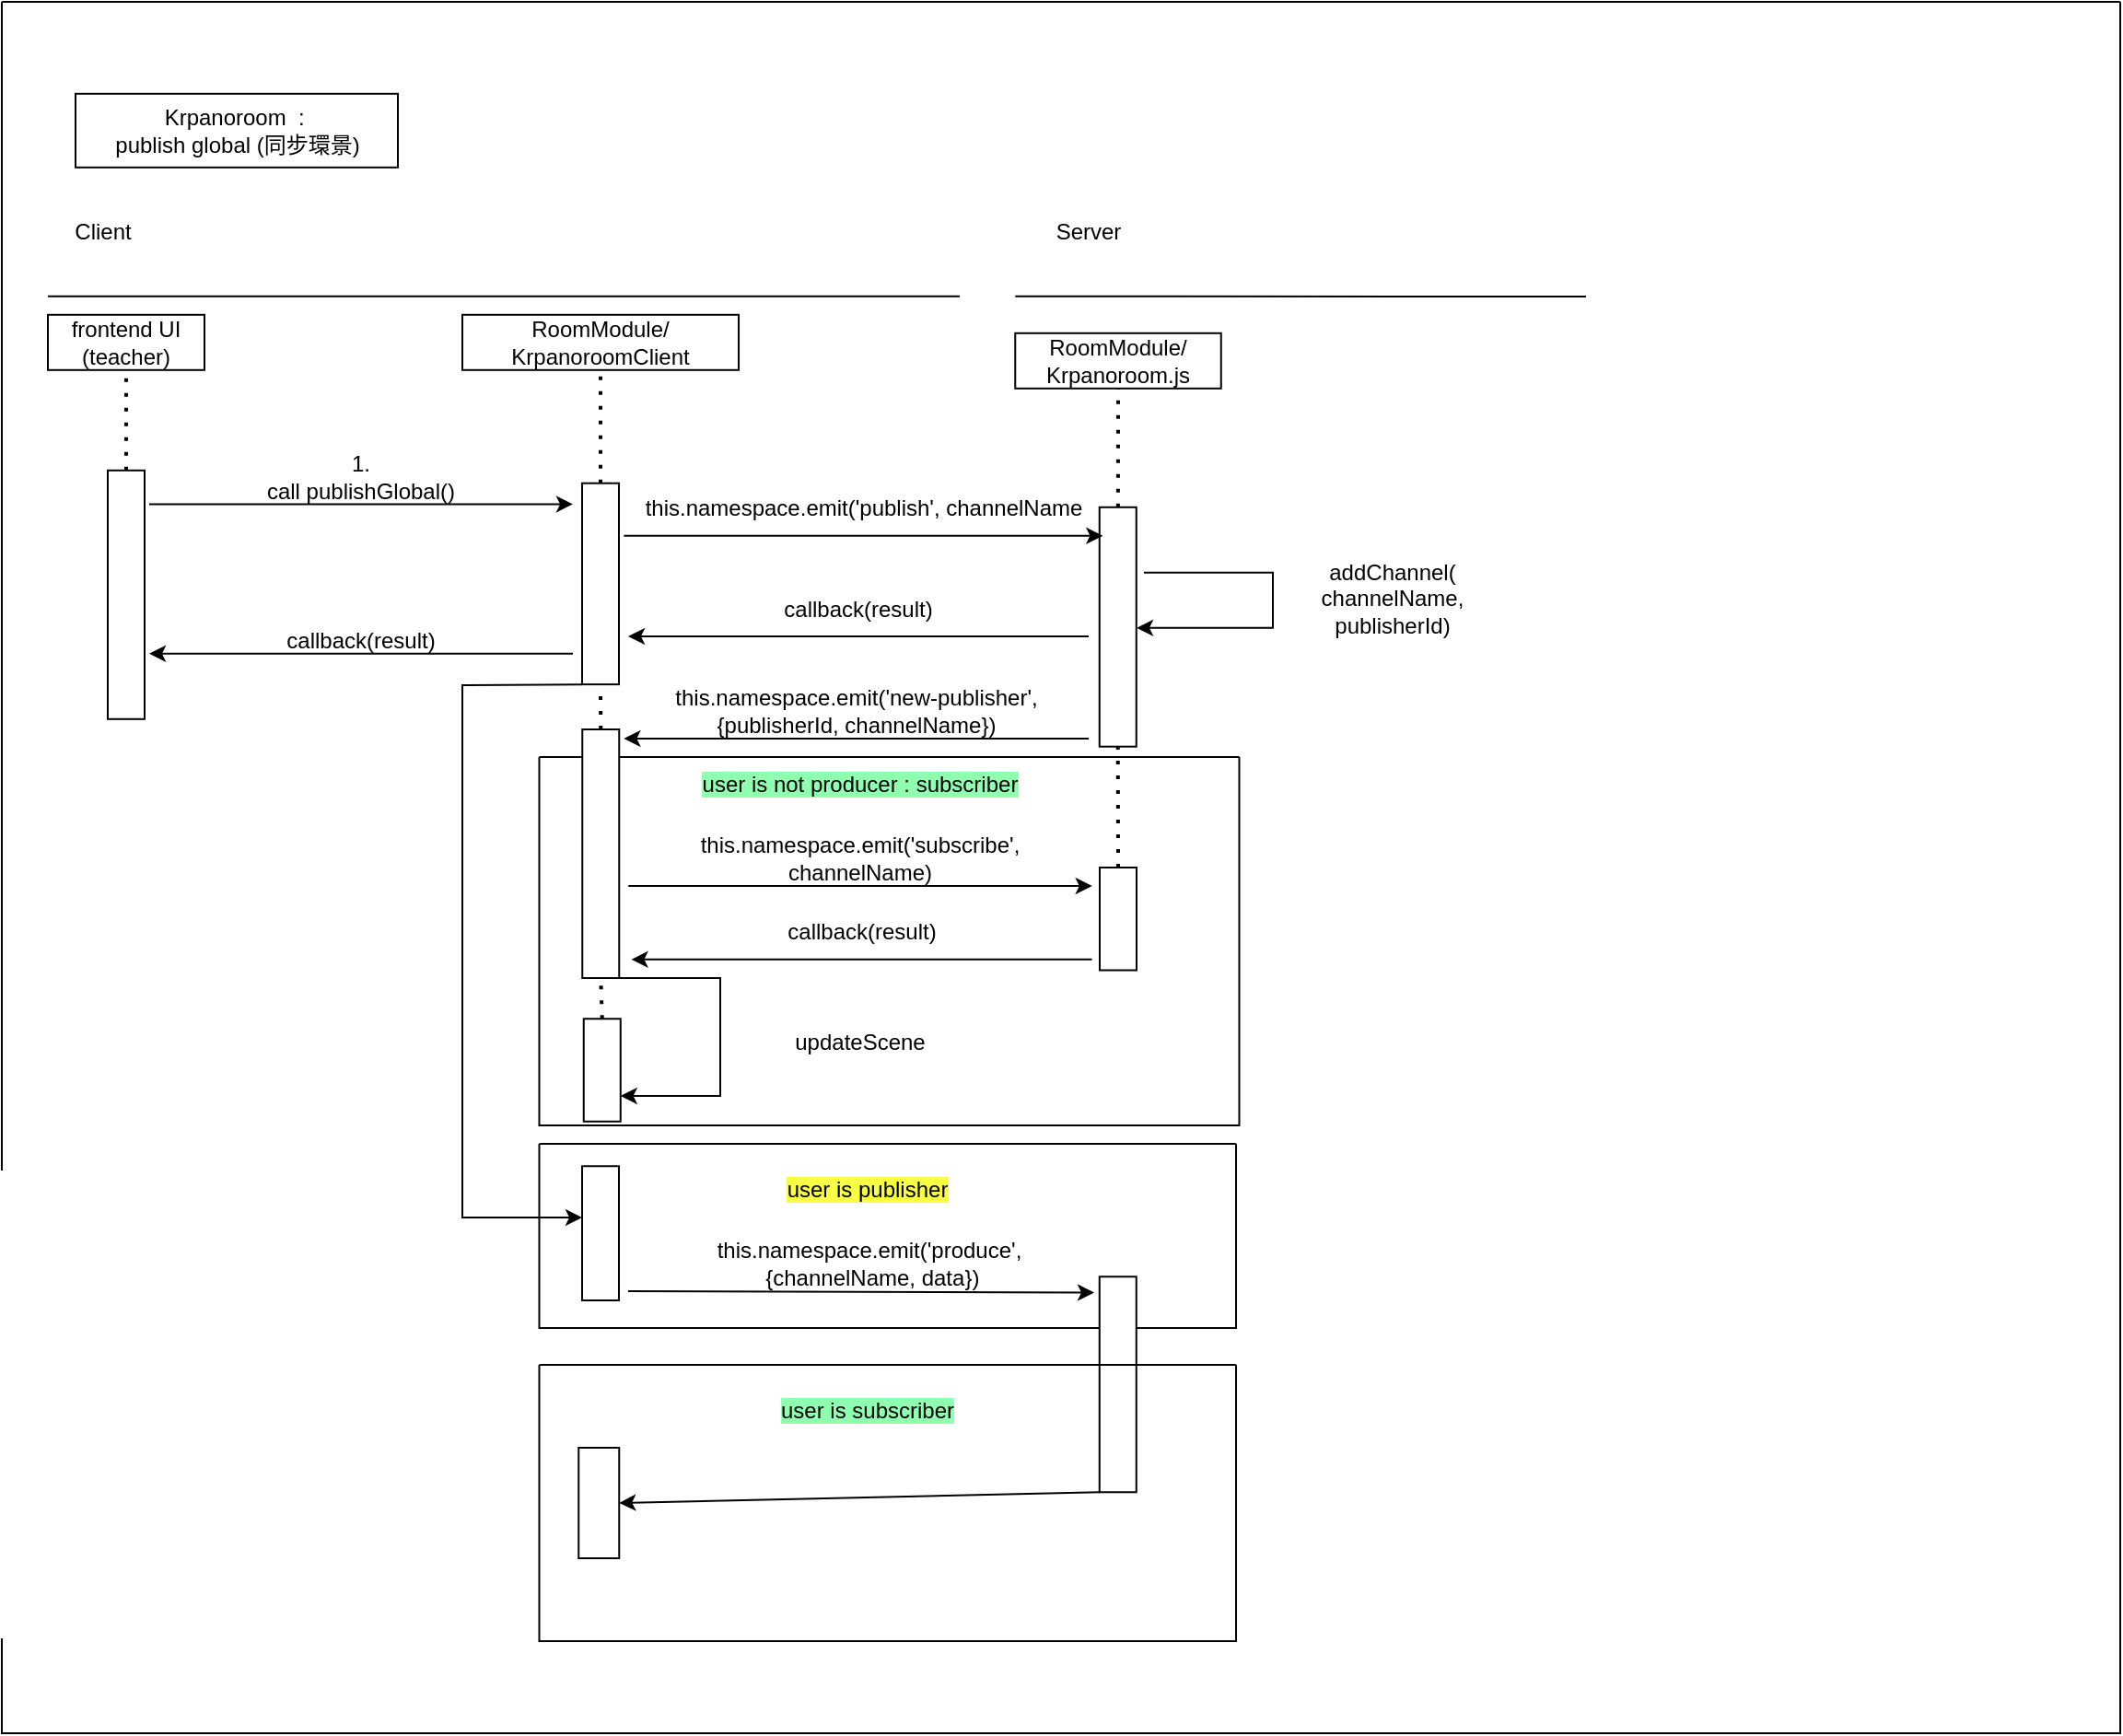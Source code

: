 <mxfile version="20.8.21" type="github">
  <diagram id="Z87XCZslrCXwQrkr19RX" name="Page-1">
    <mxGraphModel dx="2261" dy="707" grid="1" gridSize="10" guides="1" tooltips="1" connect="1" arrows="1" fold="1" page="1" pageScale="1" pageWidth="827" pageHeight="1169" math="0" shadow="0">
      <root>
        <mxCell id="0" />
        <mxCell id="1" parent="0" />
        <mxCell id="0DKkQV_DlRvVZHHdh2dW-18" value="" style="swimlane;startSize=0;" vertex="1" parent="1">
          <mxGeometry x="-770" y="50" width="1150" height="940" as="geometry" />
        </mxCell>
        <mxCell id="S6yvC7qdEsfKQvKiLP5z-27" value="" style="rounded=0;whiteSpace=wrap;html=1;" parent="0DKkQV_DlRvVZHHdh2dW-18" vertex="1">
          <mxGeometry x="40" y="49.9" width="175" height="40" as="geometry" />
        </mxCell>
        <mxCell id="S6yvC7qdEsfKQvKiLP5z-6" value="" style="endArrow=none;dashed=1;html=1;dashPattern=1 3;strokeWidth=2;rounded=0;entryX=0.5;entryY=1;entryDx=0;entryDy=0;startArrow=none;" parent="0DKkQV_DlRvVZHHdh2dW-18" source="QYz8oIN1GEiqAUlNkPk4-4" target="S6yvC7qdEsfKQvKiLP5z-3" edge="1">
          <mxGeometry width="50" height="50" relative="1" as="geometry">
            <mxPoint x="582.25" y="669.9" as="sourcePoint" />
            <mxPoint x="728.5" y="259.9" as="targetPoint" />
          </mxGeometry>
        </mxCell>
        <mxCell id="S6yvC7qdEsfKQvKiLP5z-9" value="" style="endArrow=none;html=1;rounded=0;" parent="0DKkQV_DlRvVZHHdh2dW-18" edge="1">
          <mxGeometry width="50" height="50" relative="1" as="geometry">
            <mxPoint x="25" y="159.9" as="sourcePoint" />
            <mxPoint x="520" y="159.9" as="targetPoint" />
          </mxGeometry>
        </mxCell>
        <mxCell id="S6yvC7qdEsfKQvKiLP5z-10" value="" style="endArrow=none;html=1;rounded=0;" parent="0DKkQV_DlRvVZHHdh2dW-18" edge="1">
          <mxGeometry width="50" height="50" relative="1" as="geometry">
            <mxPoint x="550.13" y="159.9" as="sourcePoint" />
            <mxPoint x="860" y="160" as="targetPoint" />
          </mxGeometry>
        </mxCell>
        <mxCell id="S6yvC7qdEsfKQvKiLP5z-11" value="Client" style="text;strokeColor=none;align=center;fillColor=none;html=1;verticalAlign=middle;whiteSpace=wrap;rounded=0;" parent="0DKkQV_DlRvVZHHdh2dW-18" vertex="1">
          <mxGeometry x="25" y="109.9" width="60" height="30" as="geometry" />
        </mxCell>
        <mxCell id="S6yvC7qdEsfKQvKiLP5z-12" value="Server" style="text;strokeColor=none;align=center;fillColor=none;html=1;verticalAlign=middle;whiteSpace=wrap;rounded=0;" parent="0DKkQV_DlRvVZHHdh2dW-18" vertex="1">
          <mxGeometry x="560" y="109.9" width="60" height="30" as="geometry" />
        </mxCell>
        <mxCell id="S6yvC7qdEsfKQvKiLP5z-26" value="Krpanoroom&amp;nbsp; :&amp;nbsp;&lt;br&gt;publish global (同步環景)" style="text;strokeColor=none;align=center;fillColor=none;html=1;verticalAlign=middle;whiteSpace=wrap;rounded=0;" parent="0DKkQV_DlRvVZHHdh2dW-18" vertex="1">
          <mxGeometry x="52.5" y="54.9" width="150" height="30" as="geometry" />
        </mxCell>
        <mxCell id="S6yvC7qdEsfKQvKiLP5z-30" value="RoomModule/&lt;br&gt;KrpanoroomClient" style="rounded=0;whiteSpace=wrap;html=1;" parent="0DKkQV_DlRvVZHHdh2dW-18" vertex="1">
          <mxGeometry x="250.0" y="169.9" width="150.01" height="30" as="geometry" />
        </mxCell>
        <mxCell id="S6yvC7qdEsfKQvKiLP5z-33" value="" style="rounded=0;whiteSpace=wrap;html=1;rotation=90;" parent="0DKkQV_DlRvVZHHdh2dW-18" vertex="1">
          <mxGeometry x="270.4" y="305.96" width="109.21" height="20" as="geometry" />
        </mxCell>
        <mxCell id="S6yvC7qdEsfKQvKiLP5z-32" value="" style="endArrow=none;dashed=1;html=1;dashPattern=1 3;strokeWidth=2;rounded=0;entryX=0.5;entryY=1;entryDx=0;entryDy=0;startArrow=none;" parent="0DKkQV_DlRvVZHHdh2dW-18" source="S6yvC7qdEsfKQvKiLP5z-33" target="S6yvC7qdEsfKQvKiLP5z-30" edge="1">
          <mxGeometry width="50" height="50" relative="1" as="geometry">
            <mxPoint x="138.7" y="619.9" as="sourcePoint" />
            <mxPoint x="138.7" y="249.9" as="targetPoint" />
          </mxGeometry>
        </mxCell>
        <mxCell id="QYz8oIN1GEiqAUlNkPk4-4" value="" style="rounded=0;whiteSpace=wrap;html=1;rotation=90;spacing=4;" parent="0DKkQV_DlRvVZHHdh2dW-18" vertex="1">
          <mxGeometry x="540.9" y="329.37" width="129.95" height="20" as="geometry" />
        </mxCell>
        <mxCell id="MCn9pfl6cx8tljpHCmL5-1" value="" style="endArrow=classic;html=1;rounded=0;entryX=1;entryY=1;entryDx=0;entryDy=0;exitX=0;exitY=1;exitDx=0;exitDy=0;" parent="0DKkQV_DlRvVZHHdh2dW-18" source="MCn9pfl6cx8tljpHCmL5-3" target="MCn9pfl6cx8tljpHCmL5-3" edge="1">
          <mxGeometry width="50" height="50" relative="1" as="geometry">
            <mxPoint x="31.04" y="266.74" as="sourcePoint" />
            <mxPoint x="470" y="310.9" as="targetPoint" />
          </mxGeometry>
        </mxCell>
        <mxCell id="MCn9pfl6cx8tljpHCmL5-3" value="1. &lt;br&gt;call publishGlobal()" style="text;strokeColor=none;align=center;fillColor=none;html=1;verticalAlign=middle;whiteSpace=wrap;rounded=0;" parent="0DKkQV_DlRvVZHHdh2dW-18" vertex="1">
          <mxGeometry x="80" y="242.72" width="230" height="30" as="geometry" />
        </mxCell>
        <mxCell id="MCn9pfl6cx8tljpHCmL5-5" value="frontend UI&lt;br&gt;(teacher)" style="rounded=0;whiteSpace=wrap;html=1;" parent="0DKkQV_DlRvVZHHdh2dW-18" vertex="1">
          <mxGeometry x="25" y="169.9" width="85" height="30" as="geometry" />
        </mxCell>
        <mxCell id="MCn9pfl6cx8tljpHCmL5-6" value="" style="rounded=0;whiteSpace=wrap;html=1;rotation=90;spacing=4;" parent="0DKkQV_DlRvVZHHdh2dW-18" vertex="1">
          <mxGeometry y="311.9" width="135" height="20" as="geometry" />
        </mxCell>
        <mxCell id="MCn9pfl6cx8tljpHCmL5-7" value="" style="endArrow=none;dashed=1;html=1;dashPattern=1 3;strokeWidth=2;rounded=0;entryX=0.5;entryY=1;entryDx=0;entryDy=0;exitX=0;exitY=0.5;exitDx=0;exitDy=0;" parent="0DKkQV_DlRvVZHHdh2dW-18" source="MCn9pfl6cx8tljpHCmL5-6" target="MCn9pfl6cx8tljpHCmL5-5" edge="1">
          <mxGeometry width="50" height="50" relative="1" as="geometry">
            <mxPoint x="420" y="329.9" as="sourcePoint" />
            <mxPoint x="470" y="279.9" as="targetPoint" />
          </mxGeometry>
        </mxCell>
        <mxCell id="0DKkQV_DlRvVZHHdh2dW-1" value="" style="endArrow=classic;html=1;rounded=0;exitX=0;exitY=1;exitDx=0;exitDy=0;entryX=1;entryY=1;entryDx=0;entryDy=0;" edge="1" parent="0DKkQV_DlRvVZHHdh2dW-18" source="0DKkQV_DlRvVZHHdh2dW-2" target="0DKkQV_DlRvVZHHdh2dW-2">
          <mxGeometry width="50" height="50" relative="1" as="geometry">
            <mxPoint x="560" y="349.9" as="sourcePoint" />
            <mxPoint x="600" y="309.9" as="targetPoint" />
          </mxGeometry>
        </mxCell>
        <mxCell id="0DKkQV_DlRvVZHHdh2dW-2" value="this.namespace.emit(&#39;publish&#39;, channelName" style="text;strokeColor=none;align=center;fillColor=none;html=1;verticalAlign=middle;whiteSpace=wrap;rounded=0;" vertex="1" parent="0DKkQV_DlRvVZHHdh2dW-18">
          <mxGeometry x="337.69" y="259.9" width="260" height="30" as="geometry" />
        </mxCell>
        <mxCell id="0DKkQV_DlRvVZHHdh2dW-3" value="" style="endArrow=classic;html=1;rounded=0;" edge="1" parent="0DKkQV_DlRvVZHHdh2dW-18">
          <mxGeometry width="50" height="50" relative="1" as="geometry">
            <mxPoint x="620" y="309.9" as="sourcePoint" />
            <mxPoint x="616" y="339.9" as="targetPoint" />
            <Array as="points">
              <mxPoint x="690" y="309.9" />
              <mxPoint x="690" y="339.9" />
            </Array>
          </mxGeometry>
        </mxCell>
        <mxCell id="0DKkQV_DlRvVZHHdh2dW-4" value="addChannel(&lt;br&gt;channelName, &lt;br&gt;publisherId)" style="text;strokeColor=none;align=center;fillColor=none;html=1;verticalAlign=middle;whiteSpace=wrap;rounded=0;" vertex="1" parent="0DKkQV_DlRvVZHHdh2dW-18">
          <mxGeometry x="700" y="295.04" width="110" height="58.83" as="geometry" />
        </mxCell>
        <mxCell id="0DKkQV_DlRvVZHHdh2dW-6" value="" style="endArrow=classic;html=1;rounded=0;exitX=1;exitY=1;exitDx=0;exitDy=0;entryX=0;entryY=1;entryDx=0;entryDy=0;" edge="1" parent="0DKkQV_DlRvVZHHdh2dW-18" source="0DKkQV_DlRvVZHHdh2dW-7" target="0DKkQV_DlRvVZHHdh2dW-7">
          <mxGeometry width="50" height="50" relative="1" as="geometry">
            <mxPoint x="550" y="349.9" as="sourcePoint" />
            <mxPoint x="600" y="299.9" as="targetPoint" />
          </mxGeometry>
        </mxCell>
        <mxCell id="0DKkQV_DlRvVZHHdh2dW-7" value="this.namespace.emit(&#39;new-publisher&#39;, {publisherId, channelName})" style="text;strokeColor=none;align=center;fillColor=none;html=1;verticalAlign=middle;whiteSpace=wrap;rounded=0;" vertex="1" parent="0DKkQV_DlRvVZHHdh2dW-18">
          <mxGeometry x="337.69" y="370" width="252.31" height="30" as="geometry" />
        </mxCell>
        <mxCell id="0DKkQV_DlRvVZHHdh2dW-10" value="&lt;br&gt;callback(result)" style="text;strokeColor=none;align=center;fillColor=none;html=1;verticalAlign=middle;whiteSpace=wrap;rounded=0;" vertex="1" parent="0DKkQV_DlRvVZHHdh2dW-18">
          <mxGeometry x="80" y="323.87" width="230" height="30" as="geometry" />
        </mxCell>
        <mxCell id="0DKkQV_DlRvVZHHdh2dW-11" value="" style="endArrow=classic;html=1;rounded=0;exitX=1;exitY=1;exitDx=0;exitDy=0;entryX=0;entryY=1;entryDx=0;entryDy=0;" edge="1" parent="0DKkQV_DlRvVZHHdh2dW-18" source="0DKkQV_DlRvVZHHdh2dW-10" target="0DKkQV_DlRvVZHHdh2dW-10">
          <mxGeometry width="50" height="50" relative="1" as="geometry">
            <mxPoint x="550" y="224.94" as="sourcePoint" />
            <mxPoint x="600" y="174.94" as="targetPoint" />
          </mxGeometry>
        </mxCell>
        <mxCell id="0DKkQV_DlRvVZHHdh2dW-13" value="" style="swimlane;startSize=0;" vertex="1" parent="0DKkQV_DlRvVZHHdh2dW-18">
          <mxGeometry x="291.75" y="410" width="380" height="200" as="geometry">
            <mxRectangle x="291.75" y="380.09" width="50" height="40" as="alternateBounds" />
          </mxGeometry>
        </mxCell>
        <mxCell id="0DKkQV_DlRvVZHHdh2dW-14" value="&lt;span style=&quot;background-color: rgb(143, 255, 176);&quot;&gt;user is not producer : subscriber&lt;/span&gt;" style="text;strokeColor=none;align=center;fillColor=none;html=1;verticalAlign=middle;whiteSpace=wrap;rounded=0;" vertex="1" parent="0DKkQV_DlRvVZHHdh2dW-13">
          <mxGeometry x="54.26" width="239.99" height="30" as="geometry" />
        </mxCell>
        <mxCell id="0DKkQV_DlRvVZHHdh2dW-16" value="" style="rounded=0;whiteSpace=wrap;html=1;rotation=90;spacing=4;" vertex="1" parent="0DKkQV_DlRvVZHHdh2dW-13">
          <mxGeometry x="286.38" y="77.88" width="55.75" height="20" as="geometry" />
        </mxCell>
        <mxCell id="0DKkQV_DlRvVZHHdh2dW-17" value="this.namespace.emit(&#39;subscribe&#39;, channelName)" style="text;strokeColor=none;align=center;fillColor=none;html=1;verticalAlign=middle;whiteSpace=wrap;rounded=0;" vertex="1" parent="0DKkQV_DlRvVZHHdh2dW-13">
          <mxGeometry x="48.38" y="40" width="251.75" height="30" as="geometry" />
        </mxCell>
        <mxCell id="0DKkQV_DlRvVZHHdh2dW-19" value="" style="endArrow=classic;html=1;rounded=0;exitX=0;exitY=1;exitDx=0;exitDy=0;entryX=1;entryY=1;entryDx=0;entryDy=0;" edge="1" parent="0DKkQV_DlRvVZHHdh2dW-13" source="0DKkQV_DlRvVZHHdh2dW-17" target="0DKkQV_DlRvVZHHdh2dW-17">
          <mxGeometry width="50" height="50" relative="1" as="geometry">
            <mxPoint x="258.25" y="39.91" as="sourcePoint" />
            <mxPoint x="308.25" y="-10.09" as="targetPoint" />
          </mxGeometry>
        </mxCell>
        <mxCell id="0DKkQV_DlRvVZHHdh2dW-22" value="callback(result)" style="text;strokeColor=none;align=center;fillColor=none;html=1;verticalAlign=middle;whiteSpace=wrap;rounded=0;" vertex="1" parent="0DKkQV_DlRvVZHHdh2dW-13">
          <mxGeometry x="50" y="79.91" width="250" height="30" as="geometry" />
        </mxCell>
        <mxCell id="0DKkQV_DlRvVZHHdh2dW-23" value="" style="endArrow=classic;html=1;rounded=0;exitX=1;exitY=1;exitDx=0;exitDy=0;entryX=0;entryY=1;entryDx=0;entryDy=0;" edge="1" parent="0DKkQV_DlRvVZHHdh2dW-13" source="0DKkQV_DlRvVZHHdh2dW-22" target="0DKkQV_DlRvVZHHdh2dW-22">
          <mxGeometry width="50" height="50" relative="1" as="geometry">
            <mxPoint x="258.25" y="39.91" as="sourcePoint" />
            <mxPoint x="308.25" y="-10.09" as="targetPoint" />
          </mxGeometry>
        </mxCell>
        <mxCell id="0DKkQV_DlRvVZHHdh2dW-26" value="" style="rounded=0;whiteSpace=wrap;html=1;" vertex="1" parent="0DKkQV_DlRvVZHHdh2dW-13">
          <mxGeometry x="23.38" y="-15" width="20" height="135" as="geometry" />
        </mxCell>
        <mxCell id="0DKkQV_DlRvVZHHdh2dW-27" value="" style="rounded=0;whiteSpace=wrap;html=1;rotation=90;spacing=4;" vertex="1" parent="0DKkQV_DlRvVZHHdh2dW-13">
          <mxGeometry x="6.25" y="160" width="55.75" height="20" as="geometry" />
        </mxCell>
        <mxCell id="0DKkQV_DlRvVZHHdh2dW-28" value="" style="endArrow=classic;html=1;rounded=0;exitX=1;exitY=1;exitDx=0;exitDy=0;entryX=0.75;entryY=0;entryDx=0;entryDy=0;" edge="1" parent="0DKkQV_DlRvVZHHdh2dW-13" source="0DKkQV_DlRvVZHHdh2dW-26" target="0DKkQV_DlRvVZHHdh2dW-27">
          <mxGeometry width="50" height="50" relative="1" as="geometry">
            <mxPoint x="258.25" y="-10" as="sourcePoint" />
            <mxPoint x="308.25" y="-60" as="targetPoint" />
            <Array as="points">
              <mxPoint x="98.25" y="120" />
              <mxPoint x="98.25" y="184" />
            </Array>
          </mxGeometry>
        </mxCell>
        <mxCell id="0DKkQV_DlRvVZHHdh2dW-29" value="updateScene" style="text;strokeColor=none;align=center;fillColor=none;html=1;verticalAlign=middle;whiteSpace=wrap;rounded=0;" vertex="1" parent="0DKkQV_DlRvVZHHdh2dW-13">
          <mxGeometry x="124.2" y="140" width="100.11" height="30" as="geometry" />
        </mxCell>
        <mxCell id="0DKkQV_DlRvVZHHdh2dW-32" value="" style="endArrow=none;dashed=1;html=1;dashPattern=1 3;strokeWidth=2;rounded=0;entryX=0.5;entryY=1;entryDx=0;entryDy=0;exitX=0;exitY=0.5;exitDx=0;exitDy=0;" edge="1" parent="0DKkQV_DlRvVZHHdh2dW-13" source="0DKkQV_DlRvVZHHdh2dW-27" target="0DKkQV_DlRvVZHHdh2dW-26">
          <mxGeometry width="50" height="50" relative="1" as="geometry">
            <mxPoint x="258.25" y="-10" as="sourcePoint" />
            <mxPoint x="308.25" y="-60" as="targetPoint" />
          </mxGeometry>
        </mxCell>
        <mxCell id="S6yvC7qdEsfKQvKiLP5z-3" value="RoomModule/&lt;br&gt;Krpanoroom.js" style="rounded=0;whiteSpace=wrap;html=1;" parent="0DKkQV_DlRvVZHHdh2dW-18" vertex="1">
          <mxGeometry x="550.13" y="179.9" width="111.75" height="30" as="geometry" />
        </mxCell>
        <mxCell id="0DKkQV_DlRvVZHHdh2dW-24" value="callback(result)" style="text;strokeColor=none;align=center;fillColor=none;html=1;verticalAlign=middle;whiteSpace=wrap;rounded=0;" vertex="1" parent="0DKkQV_DlRvVZHHdh2dW-18">
          <mxGeometry x="340" y="314.5" width="250" height="30" as="geometry" />
        </mxCell>
        <mxCell id="0DKkQV_DlRvVZHHdh2dW-25" value="" style="endArrow=classic;html=1;rounded=0;exitX=1;exitY=1;exitDx=0;exitDy=0;entryX=0;entryY=1;entryDx=0;entryDy=0;" edge="1" parent="0DKkQV_DlRvVZHHdh2dW-18" source="0DKkQV_DlRvVZHHdh2dW-24" target="0DKkQV_DlRvVZHHdh2dW-24">
          <mxGeometry width="50" height="50" relative="1" as="geometry">
            <mxPoint x="548.25" y="274.5" as="sourcePoint" />
            <mxPoint x="598.25" y="224.5" as="targetPoint" />
          </mxGeometry>
        </mxCell>
        <mxCell id="0DKkQV_DlRvVZHHdh2dW-30" value="" style="endArrow=none;dashed=1;html=1;dashPattern=1 3;strokeWidth=2;rounded=0;entryX=1;entryY=0.5;entryDx=0;entryDy=0;exitX=0;exitY=0.5;exitDx=0;exitDy=0;" edge="1" parent="0DKkQV_DlRvVZHHdh2dW-18" source="0DKkQV_DlRvVZHHdh2dW-16" target="QYz8oIN1GEiqAUlNkPk4-4">
          <mxGeometry width="50" height="50" relative="1" as="geometry">
            <mxPoint x="550" y="400" as="sourcePoint" />
            <mxPoint x="600" y="350" as="targetPoint" />
          </mxGeometry>
        </mxCell>
        <mxCell id="0DKkQV_DlRvVZHHdh2dW-31" value="" style="endArrow=none;dashed=1;html=1;dashPattern=1 3;strokeWidth=2;rounded=0;entryX=1;entryY=0.5;entryDx=0;entryDy=0;exitX=0.5;exitY=0;exitDx=0;exitDy=0;" edge="1" parent="0DKkQV_DlRvVZHHdh2dW-18" source="0DKkQV_DlRvVZHHdh2dW-26" target="S6yvC7qdEsfKQvKiLP5z-33">
          <mxGeometry width="50" height="50" relative="1" as="geometry">
            <mxPoint x="550" y="400" as="sourcePoint" />
            <mxPoint x="600" y="350" as="targetPoint" />
          </mxGeometry>
        </mxCell>
        <mxCell id="0DKkQV_DlRvVZHHdh2dW-33" value="" style="rounded=0;whiteSpace=wrap;html=1;rotation=90;spacing=4;" vertex="1" parent="0DKkQV_DlRvVZHHdh2dW-18">
          <mxGeometry x="288.57" y="658.56" width="72.87" height="20" as="geometry" />
        </mxCell>
        <mxCell id="0DKkQV_DlRvVZHHdh2dW-34" value="" style="endArrow=classic;html=1;rounded=0;exitX=1;exitY=1;exitDx=0;exitDy=0;" edge="1" parent="0DKkQV_DlRvVZHHdh2dW-18" source="S6yvC7qdEsfKQvKiLP5z-33">
          <mxGeometry width="50" height="50" relative="1" as="geometry">
            <mxPoint x="550" y="500" as="sourcePoint" />
            <mxPoint x="315" y="660" as="targetPoint" />
            <Array as="points">
              <mxPoint x="250" y="371" />
              <mxPoint x="250" y="660" />
            </Array>
          </mxGeometry>
        </mxCell>
        <mxCell id="0DKkQV_DlRvVZHHdh2dW-35" value="" style="swimlane;startSize=0;" vertex="1" parent="0DKkQV_DlRvVZHHdh2dW-18">
          <mxGeometry x="291.75" y="620" width="378.25" height="100" as="geometry" />
        </mxCell>
        <mxCell id="0DKkQV_DlRvVZHHdh2dW-83" value="&lt;span style=&quot;background-color: rgb(249, 255, 66);&quot;&gt;user is publisher&lt;/span&gt;" style="text;strokeColor=none;align=center;fillColor=none;html=1;verticalAlign=middle;whiteSpace=wrap;rounded=0;" vertex="1" parent="0DKkQV_DlRvVZHHdh2dW-35">
          <mxGeometry x="58.26" y="10" width="239.99" height="30" as="geometry" />
        </mxCell>
        <mxCell id="0DKkQV_DlRvVZHHdh2dW-84" value="&lt;font color=&quot;#000000&quot;&gt;this.namespace.emit(&#39;produce&#39;,&lt;br&gt;&amp;nbsp;{channelName, data})&lt;/font&gt;" style="text;strokeColor=none;align=center;fillColor=none;html=1;verticalAlign=middle;whiteSpace=wrap;rounded=0;fontColor=#008F26;" vertex="1" parent="0DKkQV_DlRvVZHHdh2dW-35">
          <mxGeometry x="48.25" y="50" width="261.75" height="30" as="geometry" />
        </mxCell>
        <mxCell id="0DKkQV_DlRvVZHHdh2dW-85" value="" style="endArrow=classic;html=1;rounded=0;fontColor=#000000;exitX=0;exitY=1;exitDx=0;exitDy=0;entryX=0.074;entryY=1.144;entryDx=0;entryDy=0;entryPerimeter=0;" edge="1" parent="0DKkQV_DlRvVZHHdh2dW-35" source="0DKkQV_DlRvVZHHdh2dW-84" target="0DKkQV_DlRvVZHHdh2dW-86">
          <mxGeometry width="50" height="50" relative="1" as="geometry">
            <mxPoint x="228.25" y="-40" as="sourcePoint" />
            <mxPoint x="298.25" y="80" as="targetPoint" />
          </mxGeometry>
        </mxCell>
        <mxCell id="0DKkQV_DlRvVZHHdh2dW-86" value="" style="rounded=0;whiteSpace=wrap;html=1;rotation=90;spacing=4;" vertex="1" parent="0DKkQV_DlRvVZHHdh2dW-35">
          <mxGeometry x="255.63" y="120.63" width="117" height="20" as="geometry" />
        </mxCell>
        <mxCell id="0DKkQV_DlRvVZHHdh2dW-88" value="" style="swimlane;startSize=0;labelBackgroundColor=#F9FF42;fontColor=#000000;" vertex="1" parent="0DKkQV_DlRvVZHHdh2dW-18">
          <mxGeometry x="291.75" y="740" width="378.25" height="150" as="geometry" />
        </mxCell>
        <mxCell id="0DKkQV_DlRvVZHHdh2dW-89" value="&lt;span style=&quot;background-color: rgb(143, 255, 176);&quot;&gt;user is subscriber&lt;/span&gt;" style="text;strokeColor=none;align=center;fillColor=none;html=1;verticalAlign=middle;whiteSpace=wrap;rounded=0;" vertex="1" parent="0DKkQV_DlRvVZHHdh2dW-88">
          <mxGeometry x="58.26" y="10" width="239.99" height="30" as="geometry" />
        </mxCell>
        <mxCell id="0DKkQV_DlRvVZHHdh2dW-87" value="" style="whiteSpace=wrap;html=1;labelBackgroundColor=#F9FF42;fontColor=#000000;" vertex="1" parent="0DKkQV_DlRvVZHHdh2dW-88">
          <mxGeometry x="21.38" y="45" width="22" height="60" as="geometry" />
        </mxCell>
        <mxCell id="0DKkQV_DlRvVZHHdh2dW-90" value="" style="endArrow=classic;html=1;rounded=0;fontColor=#000000;exitX=1;exitY=1;exitDx=0;exitDy=0;entryX=1;entryY=0.5;entryDx=0;entryDy=0;" edge="1" parent="0DKkQV_DlRvVZHHdh2dW-18" source="0DKkQV_DlRvVZHHdh2dW-86" target="0DKkQV_DlRvVZHHdh2dW-87">
          <mxGeometry width="50" height="50" relative="1" as="geometry">
            <mxPoint x="520" y="690" as="sourcePoint" />
            <mxPoint x="570" y="640" as="targetPoint" />
          </mxGeometry>
        </mxCell>
      </root>
    </mxGraphModel>
  </diagram>
</mxfile>
